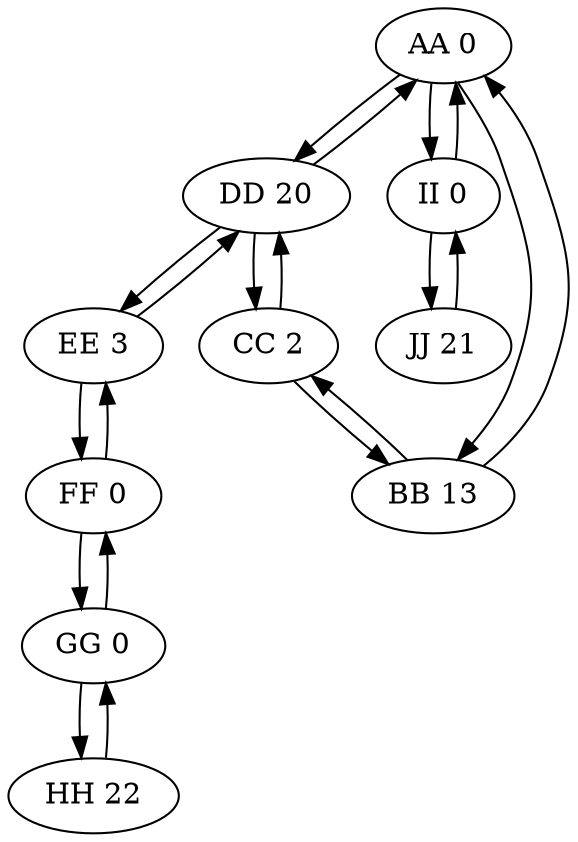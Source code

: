 digraph g {
  AA[label="AA 0"];
    AA -> DD;
    AA -> II;
    AA -> BB;
  BB[label="BB 13"];
    BB -> CC;
    BB -> AA;
  CC[label="CC 2"];
    CC -> DD;
    CC -> BB;
  DD[label="DD 20"];
    DD -> CC;
    DD -> AA;
    DD -> EE;
  EE[label="EE 3"];
    EE -> FF;
    EE -> DD;
  FF[label="FF 0"];
    FF -> EE;
    FF -> GG;
  GG[label="GG 0"];
    GG -> FF;
    GG -> HH;
  HH[label="HH 22"];
    HH -> GG;
  II[label="II 0"];
    II -> AA;
    II -> JJ;
  JJ[label="JJ 21"];
    JJ -> II;
}
